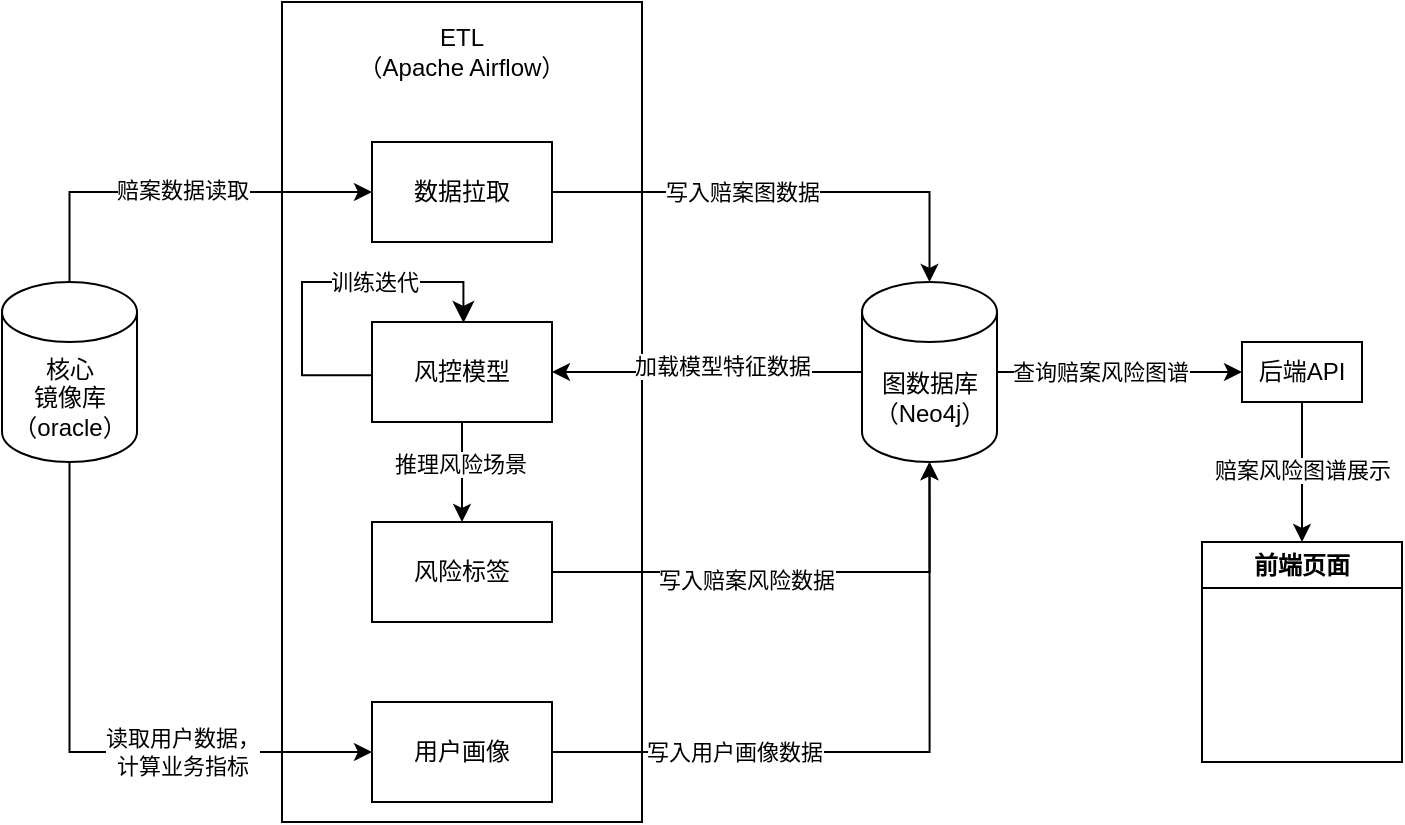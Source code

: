<mxfile version="22.1.3" type="github">
  <diagram name="Page-1" id="iixCE94_k0CVg3pDkVnW">
    <mxGraphModel dx="2183" dy="1211" grid="1" gridSize="10" guides="1" tooltips="1" connect="1" arrows="1" fold="1" page="1" pageScale="1" pageWidth="850" pageHeight="1100" math="0" shadow="0">
      <root>
        <mxCell id="0" />
        <mxCell id="1" parent="0" />
        <mxCell id="JVpvCBe89nyB4BqPzubv-6" value="" style="rounded=0;whiteSpace=wrap;html=1;" vertex="1" parent="1">
          <mxGeometry x="200" y="200" width="180" height="410" as="geometry" />
        </mxCell>
        <mxCell id="JVpvCBe89nyB4BqPzubv-10" style="edgeStyle=orthogonalEdgeStyle;rounded=0;orthogonalLoop=1;jettySize=auto;html=1;" edge="1" parent="1" source="JVpvCBe89nyB4BqPzubv-1" target="JVpvCBe89nyB4BqPzubv-2">
          <mxGeometry relative="1" as="geometry">
            <Array as="points">
              <mxPoint x="94" y="295" />
            </Array>
          </mxGeometry>
        </mxCell>
        <mxCell id="JVpvCBe89nyB4BqPzubv-11" value="赔案数据读取" style="edgeLabel;html=1;align=center;verticalAlign=middle;resizable=0;points=[];" vertex="1" connectable="0" parent="JVpvCBe89nyB4BqPzubv-10">
          <mxGeometry x="0.03" y="1" relative="1" as="geometry">
            <mxPoint as="offset" />
          </mxGeometry>
        </mxCell>
        <mxCell id="JVpvCBe89nyB4BqPzubv-22" style="edgeStyle=orthogonalEdgeStyle;rounded=0;orthogonalLoop=1;jettySize=auto;html=1;entryX=0;entryY=0.5;entryDx=0;entryDy=0;" edge="1" parent="1" source="JVpvCBe89nyB4BqPzubv-1" target="JVpvCBe89nyB4BqPzubv-5">
          <mxGeometry relative="1" as="geometry">
            <Array as="points">
              <mxPoint x="94" y="575" />
            </Array>
          </mxGeometry>
        </mxCell>
        <mxCell id="JVpvCBe89nyB4BqPzubv-23" value="读取用户数据，&lt;br&gt;计算业务指标" style="edgeLabel;html=1;align=center;verticalAlign=middle;resizable=0;points=[];" vertex="1" connectable="0" parent="JVpvCBe89nyB4BqPzubv-22">
          <mxGeometry x="0.24" y="3" relative="1" as="geometry">
            <mxPoint x="17" y="3" as="offset" />
          </mxGeometry>
        </mxCell>
        <mxCell id="JVpvCBe89nyB4BqPzubv-1" value="核心&lt;br&gt;镜像库&lt;br&gt;（oracle）" style="shape=cylinder3;whiteSpace=wrap;html=1;boundedLbl=1;backgroundOutline=1;size=15;" vertex="1" parent="1">
          <mxGeometry x="60" y="340" width="67.5" height="90" as="geometry" />
        </mxCell>
        <mxCell id="JVpvCBe89nyB4BqPzubv-14" style="edgeStyle=orthogonalEdgeStyle;rounded=0;orthogonalLoop=1;jettySize=auto;html=1;" edge="1" parent="1" source="JVpvCBe89nyB4BqPzubv-2" target="JVpvCBe89nyB4BqPzubv-13">
          <mxGeometry relative="1" as="geometry" />
        </mxCell>
        <mxCell id="JVpvCBe89nyB4BqPzubv-15" value="写入赔案图数据" style="edgeLabel;html=1;align=center;verticalAlign=middle;resizable=0;points=[];" vertex="1" connectable="0" parent="JVpvCBe89nyB4BqPzubv-14">
          <mxGeometry x="-0.337" relative="1" as="geometry">
            <mxPoint x="17" as="offset" />
          </mxGeometry>
        </mxCell>
        <mxCell id="JVpvCBe89nyB4BqPzubv-2" value="数据拉取" style="rounded=0;whiteSpace=wrap;html=1;" vertex="1" parent="1">
          <mxGeometry x="245" y="270" width="90" height="50" as="geometry" />
        </mxCell>
        <mxCell id="JVpvCBe89nyB4BqPzubv-7" style="edgeStyle=orthogonalEdgeStyle;rounded=0;orthogonalLoop=1;jettySize=auto;html=1;entryX=0.5;entryY=0;entryDx=0;entryDy=0;" edge="1" parent="1" source="JVpvCBe89nyB4BqPzubv-3" target="JVpvCBe89nyB4BqPzubv-4">
          <mxGeometry relative="1" as="geometry" />
        </mxCell>
        <mxCell id="JVpvCBe89nyB4BqPzubv-8" value="推理风险场景" style="edgeLabel;html=1;align=center;verticalAlign=middle;resizable=0;points=[];" vertex="1" connectable="0" parent="JVpvCBe89nyB4BqPzubv-7">
          <mxGeometry x="-0.16" y="-1" relative="1" as="geometry">
            <mxPoint as="offset" />
          </mxGeometry>
        </mxCell>
        <mxCell id="JVpvCBe89nyB4BqPzubv-3" value="风控模型" style="rounded=0;whiteSpace=wrap;html=1;" vertex="1" parent="1">
          <mxGeometry x="245" y="360" width="90" height="50" as="geometry" />
        </mxCell>
        <mxCell id="JVpvCBe89nyB4BqPzubv-4" value="风险标签" style="rounded=0;whiteSpace=wrap;html=1;" vertex="1" parent="1">
          <mxGeometry x="245" y="460" width="90" height="50" as="geometry" />
        </mxCell>
        <mxCell id="JVpvCBe89nyB4BqPzubv-5" value="用户画像" style="rounded=0;whiteSpace=wrap;html=1;" vertex="1" parent="1">
          <mxGeometry x="245" y="550" width="90" height="50" as="geometry" />
        </mxCell>
        <mxCell id="JVpvCBe89nyB4BqPzubv-9" value="ETL&lt;br&gt;（Apache Airflow）" style="text;html=1;strokeColor=none;fillColor=none;align=center;verticalAlign=middle;whiteSpace=wrap;rounded=0;" vertex="1" parent="1">
          <mxGeometry x="200" y="210" width="180" height="30" as="geometry" />
        </mxCell>
        <mxCell id="JVpvCBe89nyB4BqPzubv-16" style="edgeStyle=orthogonalEdgeStyle;rounded=0;orthogonalLoop=1;jettySize=auto;html=1;entryX=1;entryY=0.5;entryDx=0;entryDy=0;" edge="1" parent="1" source="JVpvCBe89nyB4BqPzubv-13" target="JVpvCBe89nyB4BqPzubv-3">
          <mxGeometry relative="1" as="geometry" />
        </mxCell>
        <mxCell id="JVpvCBe89nyB4BqPzubv-17" value="加载模型特征数据" style="edgeLabel;html=1;align=center;verticalAlign=middle;resizable=0;points=[];" vertex="1" connectable="0" parent="JVpvCBe89nyB4BqPzubv-16">
          <mxGeometry x="-0.077" y="-3" relative="1" as="geometry">
            <mxPoint x="1" as="offset" />
          </mxGeometry>
        </mxCell>
        <mxCell id="JVpvCBe89nyB4BqPzubv-25" style="edgeStyle=orthogonalEdgeStyle;rounded=0;orthogonalLoop=1;jettySize=auto;html=1;" edge="1" parent="1" source="JVpvCBe89nyB4BqPzubv-13" target="JVpvCBe89nyB4BqPzubv-24">
          <mxGeometry relative="1" as="geometry" />
        </mxCell>
        <mxCell id="JVpvCBe89nyB4BqPzubv-26" value="查询赔案风险图谱" style="edgeLabel;html=1;align=center;verticalAlign=middle;resizable=0;points=[];" vertex="1" connectable="0" parent="JVpvCBe89nyB4BqPzubv-25">
          <mxGeometry x="-0.157" relative="1" as="geometry">
            <mxPoint as="offset" />
          </mxGeometry>
        </mxCell>
        <mxCell id="JVpvCBe89nyB4BqPzubv-13" value="图数据库&lt;br&gt;（Neo4j）" style="shape=cylinder3;whiteSpace=wrap;html=1;boundedLbl=1;backgroundOutline=1;size=15;" vertex="1" parent="1">
          <mxGeometry x="490" y="340" width="67.5" height="90" as="geometry" />
        </mxCell>
        <mxCell id="JVpvCBe89nyB4BqPzubv-18" style="edgeStyle=orthogonalEdgeStyle;rounded=0;orthogonalLoop=1;jettySize=auto;html=1;entryX=0.5;entryY=1;entryDx=0;entryDy=0;entryPerimeter=0;" edge="1" parent="1" source="JVpvCBe89nyB4BqPzubv-4" target="JVpvCBe89nyB4BqPzubv-13">
          <mxGeometry relative="1" as="geometry" />
        </mxCell>
        <mxCell id="JVpvCBe89nyB4BqPzubv-19" value="写入赔案风险数据" style="edgeLabel;html=1;align=center;verticalAlign=middle;resizable=0;points=[];" vertex="1" connectable="0" parent="JVpvCBe89nyB4BqPzubv-18">
          <mxGeometry x="-0.217" y="-4" relative="1" as="geometry">
            <mxPoint x="1" as="offset" />
          </mxGeometry>
        </mxCell>
        <mxCell id="JVpvCBe89nyB4BqPzubv-20" style="edgeStyle=orthogonalEdgeStyle;rounded=0;orthogonalLoop=1;jettySize=auto;html=1;entryX=0.5;entryY=1;entryDx=0;entryDy=0;entryPerimeter=0;" edge="1" parent="1" source="JVpvCBe89nyB4BqPzubv-5" target="JVpvCBe89nyB4BqPzubv-13">
          <mxGeometry relative="1" as="geometry" />
        </mxCell>
        <mxCell id="JVpvCBe89nyB4BqPzubv-21" value="写入用户画像数据" style="edgeLabel;html=1;align=center;verticalAlign=middle;resizable=0;points=[];" vertex="1" connectable="0" parent="JVpvCBe89nyB4BqPzubv-20">
          <mxGeometry x="-0.434" y="2" relative="1" as="geometry">
            <mxPoint x="-4" y="2" as="offset" />
          </mxGeometry>
        </mxCell>
        <mxCell id="JVpvCBe89nyB4BqPzubv-30" style="edgeStyle=orthogonalEdgeStyle;rounded=0;orthogonalLoop=1;jettySize=auto;html=1;entryX=0.5;entryY=0;entryDx=0;entryDy=0;" edge="1" parent="1" source="JVpvCBe89nyB4BqPzubv-24" target="JVpvCBe89nyB4BqPzubv-27">
          <mxGeometry relative="1" as="geometry">
            <mxPoint x="870" y="385" as="targetPoint" />
          </mxGeometry>
        </mxCell>
        <mxCell id="JVpvCBe89nyB4BqPzubv-31" value="赔案风险图谱展示" style="edgeLabel;html=1;align=center;verticalAlign=middle;resizable=0;points=[];" vertex="1" connectable="0" parent="JVpvCBe89nyB4BqPzubv-30">
          <mxGeometry x="-0.05" relative="1" as="geometry">
            <mxPoint as="offset" />
          </mxGeometry>
        </mxCell>
        <mxCell id="JVpvCBe89nyB4BqPzubv-24" value="后端API" style="rounded=0;whiteSpace=wrap;html=1;" vertex="1" parent="1">
          <mxGeometry x="680" y="370" width="60" height="30" as="geometry" />
        </mxCell>
        <mxCell id="JVpvCBe89nyB4BqPzubv-27" value="前端页面" style="swimlane;whiteSpace=wrap;html=1;" vertex="1" parent="1">
          <mxGeometry x="660" y="470" width="100" height="110" as="geometry" />
        </mxCell>
        <mxCell id="JVpvCBe89nyB4BqPzubv-39" value="" style="edgeStyle=segmentEdgeStyle;endArrow=classic;html=1;curved=0;rounded=0;endSize=8;startSize=8;exitX=0.003;exitY=0.532;exitDx=0;exitDy=0;exitPerimeter=0;entryX=0.508;entryY=0.009;entryDx=0;entryDy=0;entryPerimeter=0;" edge="1" parent="1" source="JVpvCBe89nyB4BqPzubv-3" target="JVpvCBe89nyB4BqPzubv-3">
          <mxGeometry width="50" height="50" relative="1" as="geometry">
            <mxPoint x="250" y="380" as="sourcePoint" />
            <mxPoint x="300" y="330" as="targetPoint" />
            <Array as="points">
              <mxPoint x="210" y="387" />
              <mxPoint x="210" y="340" />
              <mxPoint x="291" y="340" />
            </Array>
          </mxGeometry>
        </mxCell>
        <mxCell id="JVpvCBe89nyB4BqPzubv-40" value="训练迭代" style="edgeLabel;html=1;align=center;verticalAlign=middle;resizable=0;points=[];" vertex="1" connectable="0" parent="JVpvCBe89nyB4BqPzubv-39">
          <mxGeometry x="0.063" relative="1" as="geometry">
            <mxPoint x="20" as="offset" />
          </mxGeometry>
        </mxCell>
      </root>
    </mxGraphModel>
  </diagram>
</mxfile>
